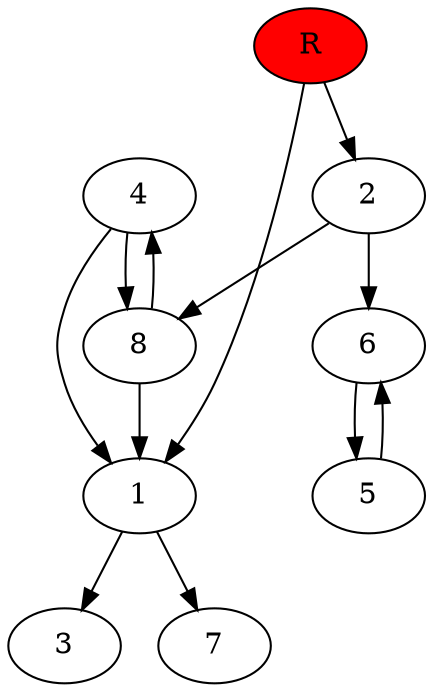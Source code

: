digraph prb14176 {
	1
	2
	3
	4
	5
	6
	7
	8
	R [fillcolor="#ff0000" style=filled]
	1 -> 3
	1 -> 7
	2 -> 6
	2 -> 8
	4 -> 1
	4 -> 8
	5 -> 6
	6 -> 5
	8 -> 1
	8 -> 4
	R -> 1
	R -> 2
}
